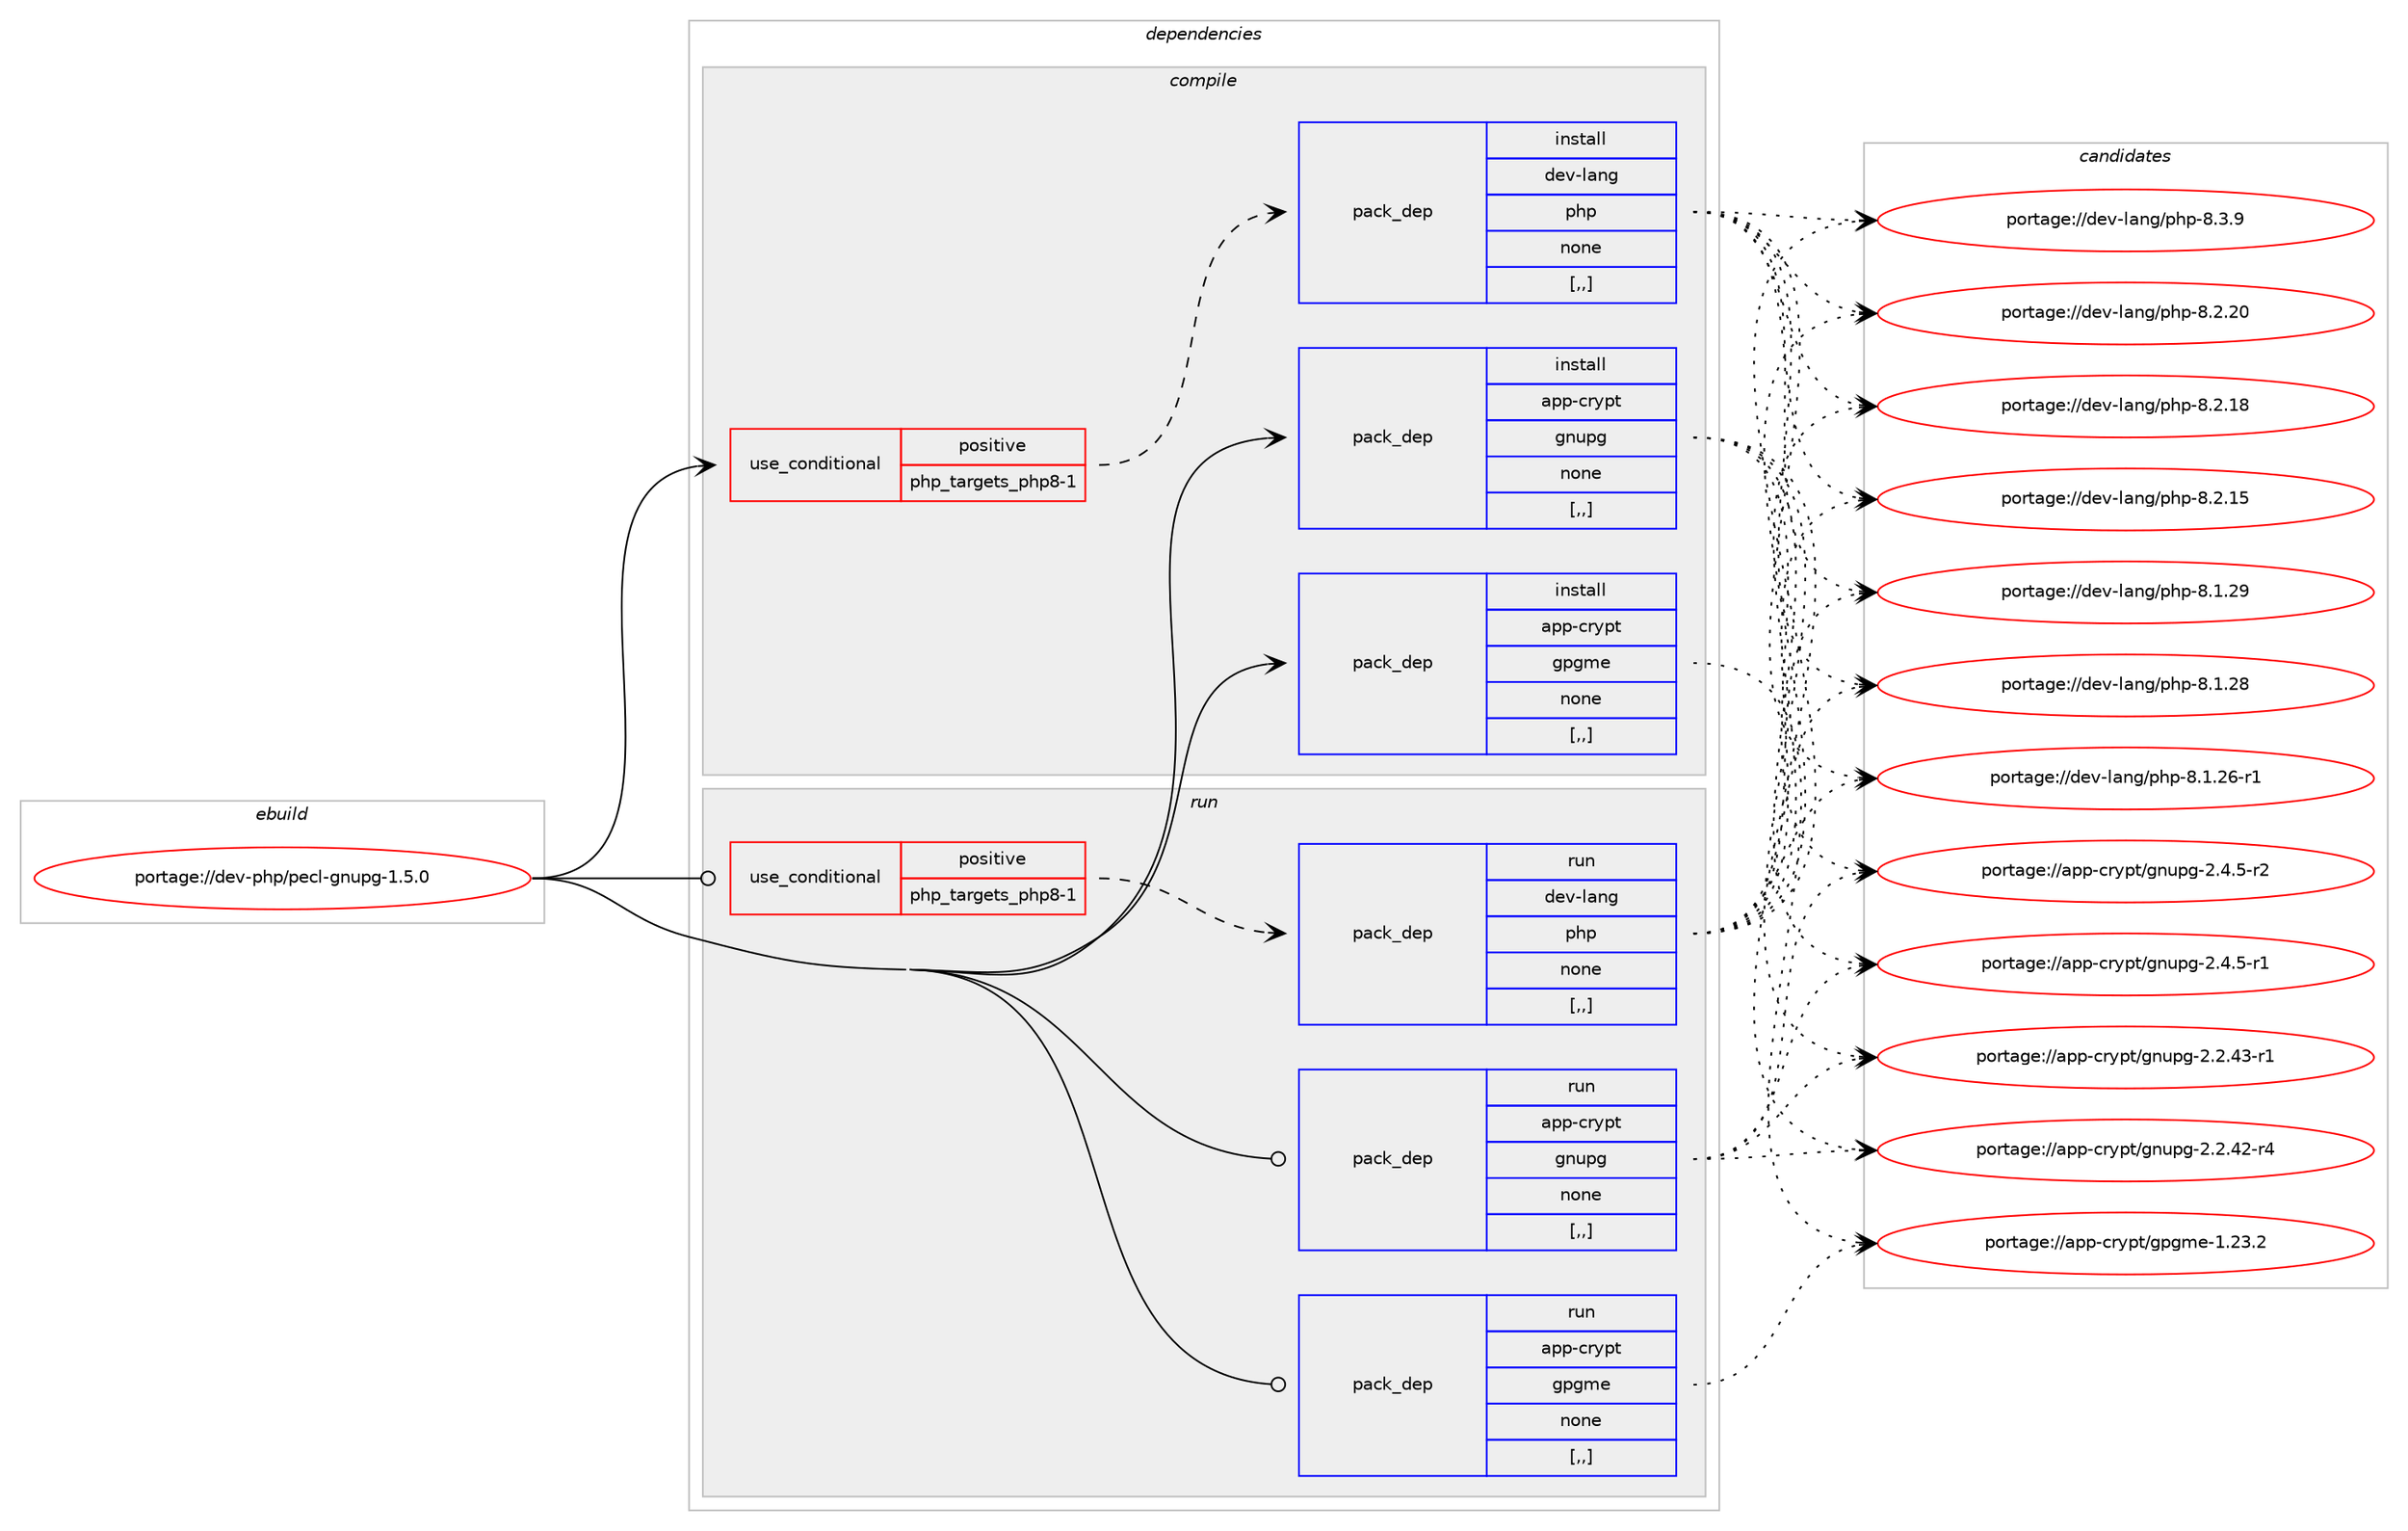 digraph prolog {

# *************
# Graph options
# *************

newrank=true;
concentrate=true;
compound=true;
graph [rankdir=LR,fontname=Helvetica,fontsize=10,ranksep=1.5];#, ranksep=2.5, nodesep=0.2];
edge  [arrowhead=vee];
node  [fontname=Helvetica,fontsize=10];

# **********
# The ebuild
# **********

subgraph cluster_leftcol {
color=gray;
label=<<i>ebuild</i>>;
id [label="portage://dev-php/pecl-gnupg-1.5.0", color=red, width=4, href="../dev-php/pecl-gnupg-1.5.0.svg"];
}

# ****************
# The dependencies
# ****************

subgraph cluster_midcol {
color=gray;
label=<<i>dependencies</i>>;
subgraph cluster_compile {
fillcolor="#eeeeee";
style=filled;
label=<<i>compile</i>>;
subgraph cond30226 {
dependency140289 [label=<<TABLE BORDER="0" CELLBORDER="1" CELLSPACING="0" CELLPADDING="4"><TR><TD ROWSPAN="3" CELLPADDING="10">use_conditional</TD></TR><TR><TD>positive</TD></TR><TR><TD>php_targets_php8-1</TD></TR></TABLE>>, shape=none, color=red];
subgraph pack108828 {
dependency140290 [label=<<TABLE BORDER="0" CELLBORDER="1" CELLSPACING="0" CELLPADDING="4" WIDTH="220"><TR><TD ROWSPAN="6" CELLPADDING="30">pack_dep</TD></TR><TR><TD WIDTH="110">install</TD></TR><TR><TD>dev-lang</TD></TR><TR><TD>php</TD></TR><TR><TD>none</TD></TR><TR><TD>[,,]</TD></TR></TABLE>>, shape=none, color=blue];
}
dependency140289:e -> dependency140290:w [weight=20,style="dashed",arrowhead="vee"];
}
id:e -> dependency140289:w [weight=20,style="solid",arrowhead="vee"];
subgraph pack108829 {
dependency140291 [label=<<TABLE BORDER="0" CELLBORDER="1" CELLSPACING="0" CELLPADDING="4" WIDTH="220"><TR><TD ROWSPAN="6" CELLPADDING="30">pack_dep</TD></TR><TR><TD WIDTH="110">install</TD></TR><TR><TD>app-crypt</TD></TR><TR><TD>gnupg</TD></TR><TR><TD>none</TD></TR><TR><TD>[,,]</TD></TR></TABLE>>, shape=none, color=blue];
}
id:e -> dependency140291:w [weight=20,style="solid",arrowhead="vee"];
subgraph pack108830 {
dependency140292 [label=<<TABLE BORDER="0" CELLBORDER="1" CELLSPACING="0" CELLPADDING="4" WIDTH="220"><TR><TD ROWSPAN="6" CELLPADDING="30">pack_dep</TD></TR><TR><TD WIDTH="110">install</TD></TR><TR><TD>app-crypt</TD></TR><TR><TD>gpgme</TD></TR><TR><TD>none</TD></TR><TR><TD>[,,]</TD></TR></TABLE>>, shape=none, color=blue];
}
id:e -> dependency140292:w [weight=20,style="solid",arrowhead="vee"];
}
subgraph cluster_compileandrun {
fillcolor="#eeeeee";
style=filled;
label=<<i>compile and run</i>>;
}
subgraph cluster_run {
fillcolor="#eeeeee";
style=filled;
label=<<i>run</i>>;
subgraph cond30227 {
dependency140293 [label=<<TABLE BORDER="0" CELLBORDER="1" CELLSPACING="0" CELLPADDING="4"><TR><TD ROWSPAN="3" CELLPADDING="10">use_conditional</TD></TR><TR><TD>positive</TD></TR><TR><TD>php_targets_php8-1</TD></TR></TABLE>>, shape=none, color=red];
subgraph pack108831 {
dependency140294 [label=<<TABLE BORDER="0" CELLBORDER="1" CELLSPACING="0" CELLPADDING="4" WIDTH="220"><TR><TD ROWSPAN="6" CELLPADDING="30">pack_dep</TD></TR><TR><TD WIDTH="110">run</TD></TR><TR><TD>dev-lang</TD></TR><TR><TD>php</TD></TR><TR><TD>none</TD></TR><TR><TD>[,,]</TD></TR></TABLE>>, shape=none, color=blue];
}
dependency140293:e -> dependency140294:w [weight=20,style="dashed",arrowhead="vee"];
}
id:e -> dependency140293:w [weight=20,style="solid",arrowhead="odot"];
subgraph pack108832 {
dependency140295 [label=<<TABLE BORDER="0" CELLBORDER="1" CELLSPACING="0" CELLPADDING="4" WIDTH="220"><TR><TD ROWSPAN="6" CELLPADDING="30">pack_dep</TD></TR><TR><TD WIDTH="110">run</TD></TR><TR><TD>app-crypt</TD></TR><TR><TD>gnupg</TD></TR><TR><TD>none</TD></TR><TR><TD>[,,]</TD></TR></TABLE>>, shape=none, color=blue];
}
id:e -> dependency140295:w [weight=20,style="solid",arrowhead="odot"];
subgraph pack108833 {
dependency140296 [label=<<TABLE BORDER="0" CELLBORDER="1" CELLSPACING="0" CELLPADDING="4" WIDTH="220"><TR><TD ROWSPAN="6" CELLPADDING="30">pack_dep</TD></TR><TR><TD WIDTH="110">run</TD></TR><TR><TD>app-crypt</TD></TR><TR><TD>gpgme</TD></TR><TR><TD>none</TD></TR><TR><TD>[,,]</TD></TR></TABLE>>, shape=none, color=blue];
}
id:e -> dependency140296:w [weight=20,style="solid",arrowhead="odot"];
}
}

# **************
# The candidates
# **************

subgraph cluster_choices {
rank=same;
color=gray;
label=<<i>candidates</i>>;

subgraph choice108828 {
color=black;
nodesep=1;
choice100101118451089711010347112104112455646514657 [label="portage://dev-lang/php-8.3.9", color=red, width=4,href="../dev-lang/php-8.3.9.svg"];
choice10010111845108971101034711210411245564650465048 [label="portage://dev-lang/php-8.2.20", color=red, width=4,href="../dev-lang/php-8.2.20.svg"];
choice10010111845108971101034711210411245564650464956 [label="portage://dev-lang/php-8.2.18", color=red, width=4,href="../dev-lang/php-8.2.18.svg"];
choice10010111845108971101034711210411245564650464953 [label="portage://dev-lang/php-8.2.15", color=red, width=4,href="../dev-lang/php-8.2.15.svg"];
choice10010111845108971101034711210411245564649465057 [label="portage://dev-lang/php-8.1.29", color=red, width=4,href="../dev-lang/php-8.1.29.svg"];
choice10010111845108971101034711210411245564649465056 [label="portage://dev-lang/php-8.1.28", color=red, width=4,href="../dev-lang/php-8.1.28.svg"];
choice100101118451089711010347112104112455646494650544511449 [label="portage://dev-lang/php-8.1.26-r1", color=red, width=4,href="../dev-lang/php-8.1.26-r1.svg"];
dependency140290:e -> choice100101118451089711010347112104112455646514657:w [style=dotted,weight="100"];
dependency140290:e -> choice10010111845108971101034711210411245564650465048:w [style=dotted,weight="100"];
dependency140290:e -> choice10010111845108971101034711210411245564650464956:w [style=dotted,weight="100"];
dependency140290:e -> choice10010111845108971101034711210411245564650464953:w [style=dotted,weight="100"];
dependency140290:e -> choice10010111845108971101034711210411245564649465057:w [style=dotted,weight="100"];
dependency140290:e -> choice10010111845108971101034711210411245564649465056:w [style=dotted,weight="100"];
dependency140290:e -> choice100101118451089711010347112104112455646494650544511449:w [style=dotted,weight="100"];
}
subgraph choice108829 {
color=black;
nodesep=1;
choice971121124599114121112116471031101171121034550465246534511450 [label="portage://app-crypt/gnupg-2.4.5-r2", color=red, width=4,href="../app-crypt/gnupg-2.4.5-r2.svg"];
choice971121124599114121112116471031101171121034550465246534511449 [label="portage://app-crypt/gnupg-2.4.5-r1", color=red, width=4,href="../app-crypt/gnupg-2.4.5-r1.svg"];
choice97112112459911412111211647103110117112103455046504652514511449 [label="portage://app-crypt/gnupg-2.2.43-r1", color=red, width=4,href="../app-crypt/gnupg-2.2.43-r1.svg"];
choice97112112459911412111211647103110117112103455046504652504511452 [label="portage://app-crypt/gnupg-2.2.42-r4", color=red, width=4,href="../app-crypt/gnupg-2.2.42-r4.svg"];
dependency140291:e -> choice971121124599114121112116471031101171121034550465246534511450:w [style=dotted,weight="100"];
dependency140291:e -> choice971121124599114121112116471031101171121034550465246534511449:w [style=dotted,weight="100"];
dependency140291:e -> choice97112112459911412111211647103110117112103455046504652514511449:w [style=dotted,weight="100"];
dependency140291:e -> choice97112112459911412111211647103110117112103455046504652504511452:w [style=dotted,weight="100"];
}
subgraph choice108830 {
color=black;
nodesep=1;
choice9711211245991141211121164710311210310910145494650514650 [label="portage://app-crypt/gpgme-1.23.2", color=red, width=4,href="../app-crypt/gpgme-1.23.2.svg"];
dependency140292:e -> choice9711211245991141211121164710311210310910145494650514650:w [style=dotted,weight="100"];
}
subgraph choice108831 {
color=black;
nodesep=1;
choice100101118451089711010347112104112455646514657 [label="portage://dev-lang/php-8.3.9", color=red, width=4,href="../dev-lang/php-8.3.9.svg"];
choice10010111845108971101034711210411245564650465048 [label="portage://dev-lang/php-8.2.20", color=red, width=4,href="../dev-lang/php-8.2.20.svg"];
choice10010111845108971101034711210411245564650464956 [label="portage://dev-lang/php-8.2.18", color=red, width=4,href="../dev-lang/php-8.2.18.svg"];
choice10010111845108971101034711210411245564650464953 [label="portage://dev-lang/php-8.2.15", color=red, width=4,href="../dev-lang/php-8.2.15.svg"];
choice10010111845108971101034711210411245564649465057 [label="portage://dev-lang/php-8.1.29", color=red, width=4,href="../dev-lang/php-8.1.29.svg"];
choice10010111845108971101034711210411245564649465056 [label="portage://dev-lang/php-8.1.28", color=red, width=4,href="../dev-lang/php-8.1.28.svg"];
choice100101118451089711010347112104112455646494650544511449 [label="portage://dev-lang/php-8.1.26-r1", color=red, width=4,href="../dev-lang/php-8.1.26-r1.svg"];
dependency140294:e -> choice100101118451089711010347112104112455646514657:w [style=dotted,weight="100"];
dependency140294:e -> choice10010111845108971101034711210411245564650465048:w [style=dotted,weight="100"];
dependency140294:e -> choice10010111845108971101034711210411245564650464956:w [style=dotted,weight="100"];
dependency140294:e -> choice10010111845108971101034711210411245564650464953:w [style=dotted,weight="100"];
dependency140294:e -> choice10010111845108971101034711210411245564649465057:w [style=dotted,weight="100"];
dependency140294:e -> choice10010111845108971101034711210411245564649465056:w [style=dotted,weight="100"];
dependency140294:e -> choice100101118451089711010347112104112455646494650544511449:w [style=dotted,weight="100"];
}
subgraph choice108832 {
color=black;
nodesep=1;
choice971121124599114121112116471031101171121034550465246534511450 [label="portage://app-crypt/gnupg-2.4.5-r2", color=red, width=4,href="../app-crypt/gnupg-2.4.5-r2.svg"];
choice971121124599114121112116471031101171121034550465246534511449 [label="portage://app-crypt/gnupg-2.4.5-r1", color=red, width=4,href="../app-crypt/gnupg-2.4.5-r1.svg"];
choice97112112459911412111211647103110117112103455046504652514511449 [label="portage://app-crypt/gnupg-2.2.43-r1", color=red, width=4,href="../app-crypt/gnupg-2.2.43-r1.svg"];
choice97112112459911412111211647103110117112103455046504652504511452 [label="portage://app-crypt/gnupg-2.2.42-r4", color=red, width=4,href="../app-crypt/gnupg-2.2.42-r4.svg"];
dependency140295:e -> choice971121124599114121112116471031101171121034550465246534511450:w [style=dotted,weight="100"];
dependency140295:e -> choice971121124599114121112116471031101171121034550465246534511449:w [style=dotted,weight="100"];
dependency140295:e -> choice97112112459911412111211647103110117112103455046504652514511449:w [style=dotted,weight="100"];
dependency140295:e -> choice97112112459911412111211647103110117112103455046504652504511452:w [style=dotted,weight="100"];
}
subgraph choice108833 {
color=black;
nodesep=1;
choice9711211245991141211121164710311210310910145494650514650 [label="portage://app-crypt/gpgme-1.23.2", color=red, width=4,href="../app-crypt/gpgme-1.23.2.svg"];
dependency140296:e -> choice9711211245991141211121164710311210310910145494650514650:w [style=dotted,weight="100"];
}
}

}
